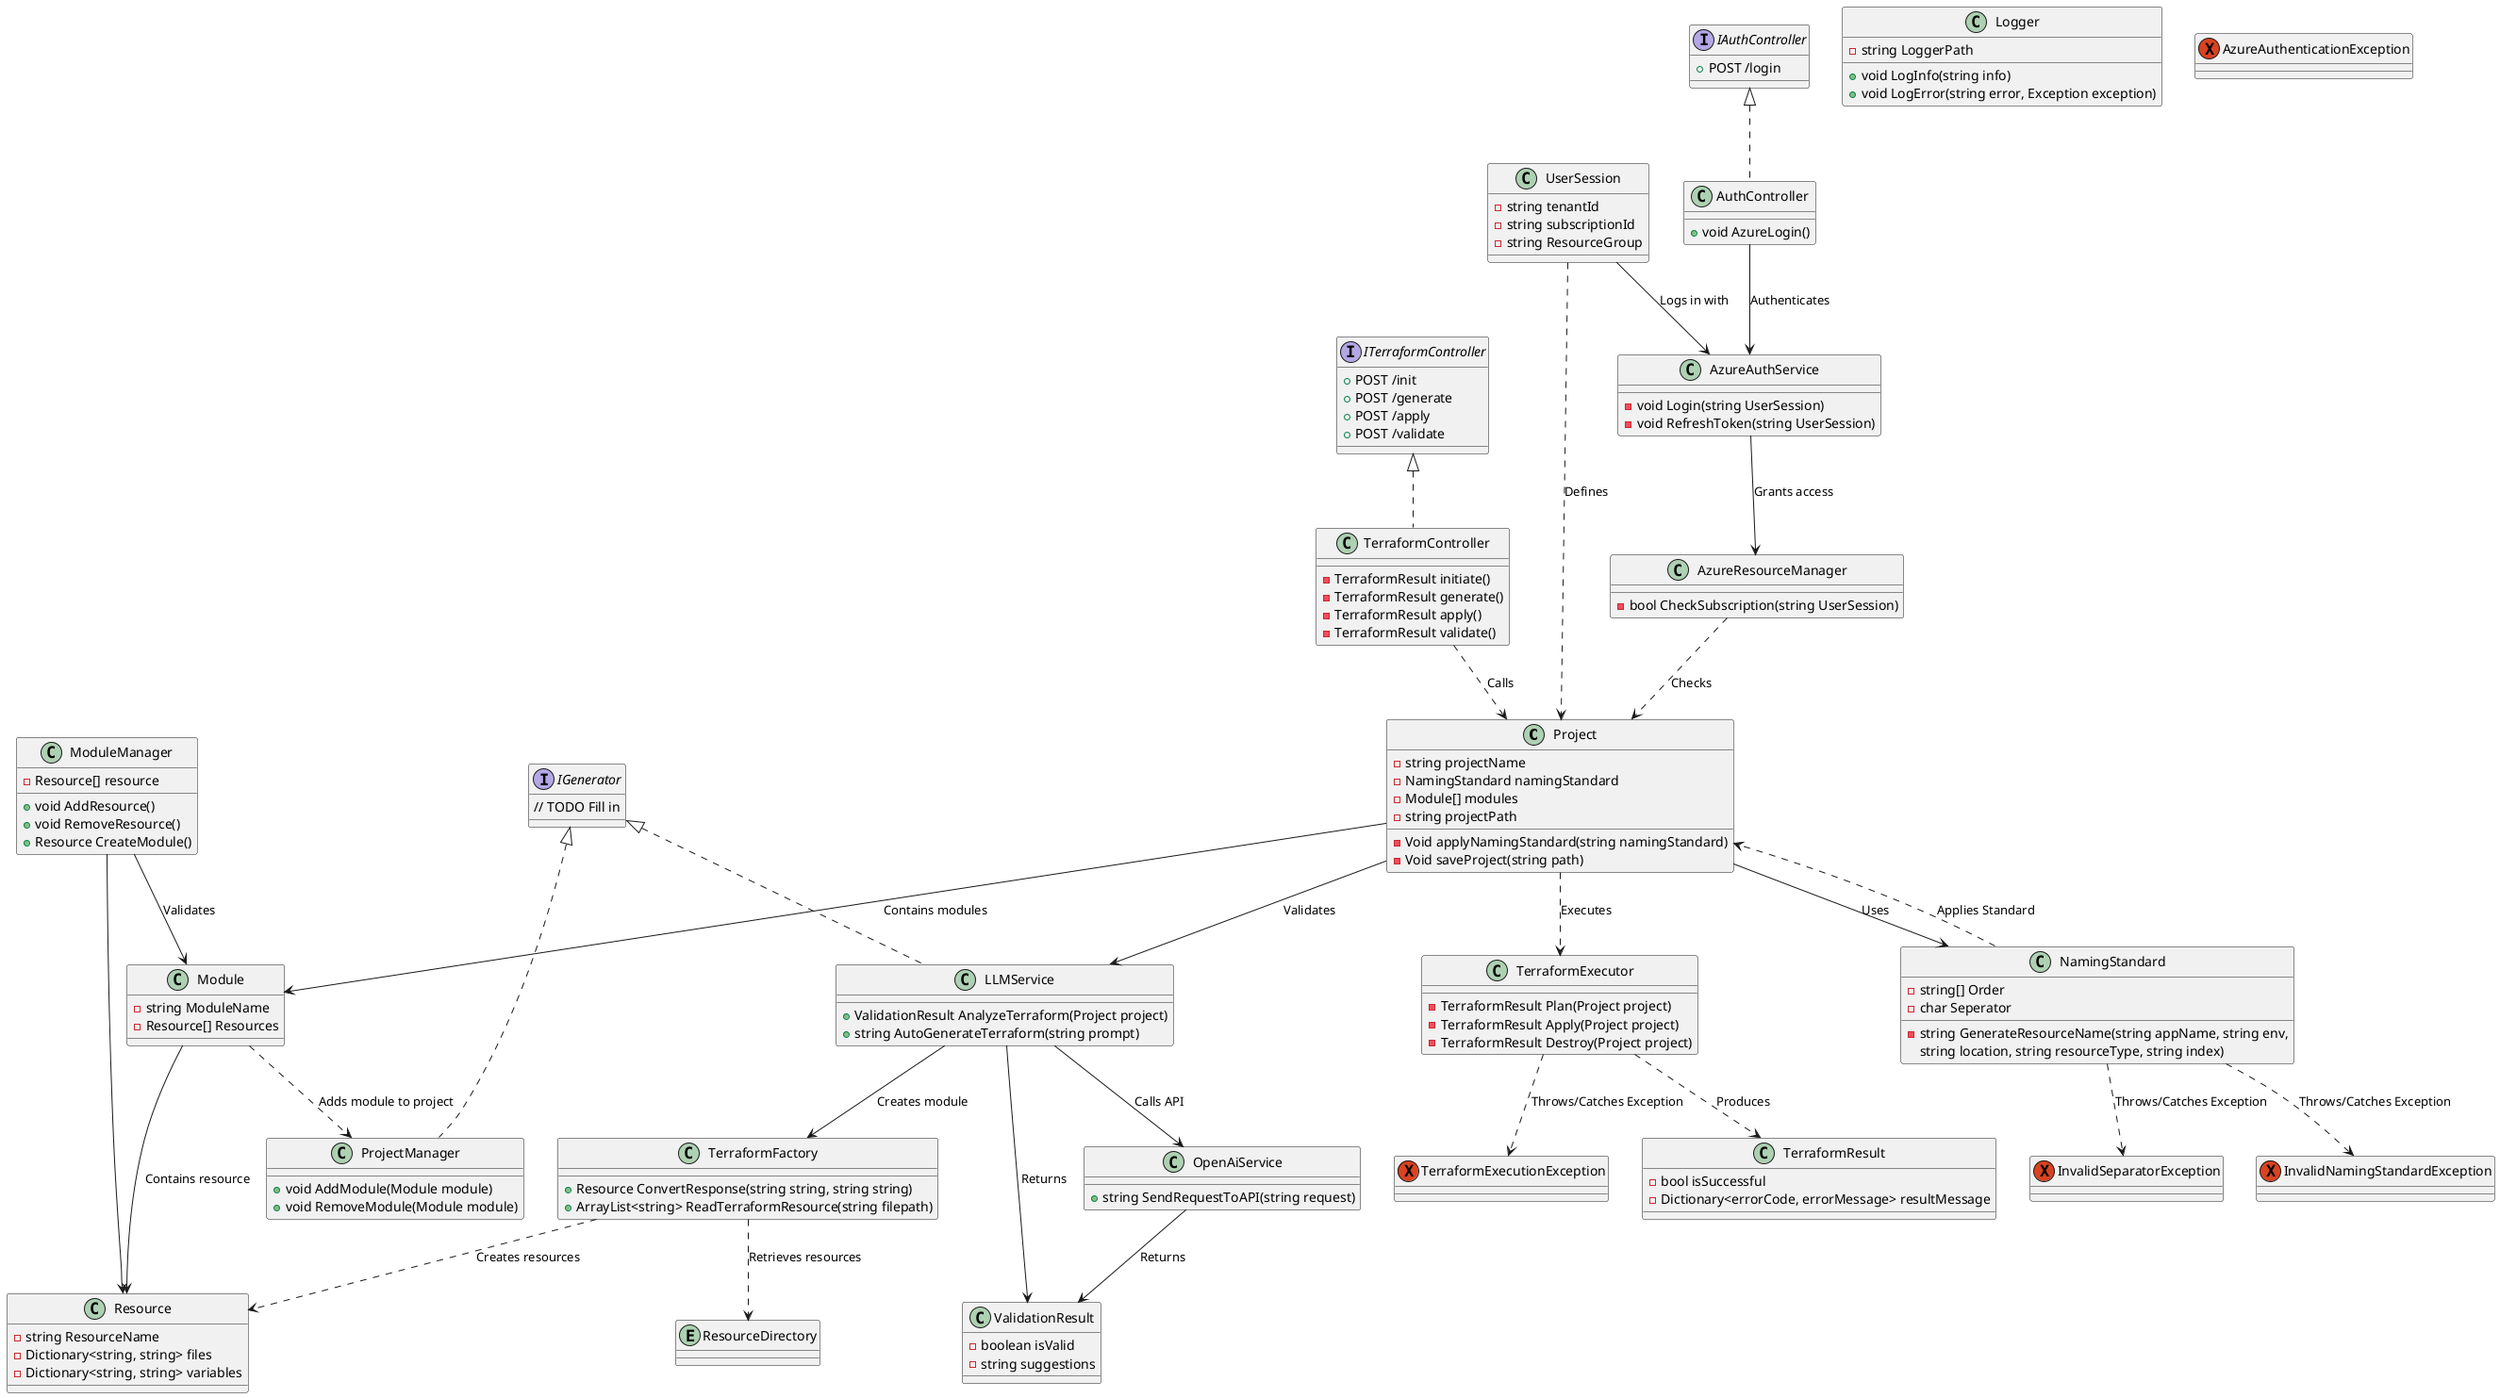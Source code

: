@startuml
'https://plantuml.com/class-diagram

/'
    INFO     Instansvariabler:
            1) private instansvariabler skal starte med liten bokstav + camelCase
            2) public instansvariabler (properties) skal starte med Stor bokstav + PascalCase
'/

class Project {
    - string projectName
    - NamingStandard namingStandard
    - Module[] modules
    - string projectPath
    - Void applyNamingStandard(string namingStandard)
    - Void saveProject(string path)
}

interface IGenerator {
    // TODO Fill in
}

class NamingStandard {
    - string[] Order
    - char Seperator
    - string GenerateResourceName(string appName, string env,
          string location, string resourceType, string index)

}

class TerraformExecutor{
    - TerraformResult Plan(Project project)
    - TerraformResult Apply(Project project)
    - TerraformResult Destroy(Project project)
}

interface ITerraformController{
    +POST /init
    +POST /generate
    +POST /apply
    +POST /validate
    ' TODO: vurdere å ha med +POST /plan og +POST /init
}

class TerraformController implements ITerraformController{
    - TerraformResult initiate()
    - TerraformResult generate()
    - TerraformResult apply()
    - TerraformResult validate()
    /' TODO: vurdere om vi skal kjøre kommandoene i applikasjonen eller i temporaryFiles.
          må vurderes etter vi finner ut hvordan vi håndterer State-filer '/
}

' TODO: lag en TerraformController klasse her (da vi kun har interface nå)____

class TerraformResult{
    - bool isSuccessful
    - Dictionary<errorCode, errorMessage> resultMessage
}

class AzureResourceManager{
    - bool CheckSubscription(string UserSession)

}

class AzureAuthService{
   - void Login(string UserSession)
   - void RefreshToken(string UserSession)
}


/' TODO:     Dobbeltsjekke at dette er riktig.
            Skal det egentlig være en klasse eller er interface greit?
'/
interface IAuthController{
    + POST /login
}

class AuthController implements IAuthController{
    + void AzureLogin()
}

class UserSession{
    - string tenantId
    - string subscriptionId
    - string ResourceGroup
}


class Logger{
    - string LoggerPath
    + void LogInfo(string info)
    + void LogError(string error, Exception exception)
}

class Module{
    - string ModuleName
    - Resource[] Resources
}

class Resource{
    - string ResourceName
    - Dictionary<string, string> files
    - Dictionary<string, string> variables
}

class ProjectManager implements IGenerator{
    + void AddModule(Module module)
    + void RemoveModule(Module module)
}

class ModuleManager{
    - Resource[] resource
    + void AddResource()
    + void RemoveResource()
    + Resource CreateModule()
}

' Kun for KI-versjonen '
class LLMService implements IGenerator{
    + ValidationResult AnalyzeTerraform(Project project)
    + string AutoGenerateTerraform(string prompt)
}

class OpenAiService{
    + string SendRequestToAPI(string request)
}

' TODO: gi navn på stringene i parameteret
' skal konvertere svar fra LLM til fungerende modul/ressurs
class TerraformFactory{
    + Resource ConvertResponse(string string, string string)
    + ArrayList<string> ReadTerraformResource(string filepath)

}

class ValidationResult{
    - boolean isValid
    - string suggestions
}

entity ResourceDirectory {
}

exception       InvalidNamingStandardException
exception       InvalidSeparatorException
exception       TerraformExecutionException
exception       AzureAuthenticationException

'    TODO: skriv KOBLINGER mellom klasser/exceptions/interface under her ____
Project                     -->    Module                         :   Contains modules
Project                     -->    NamingStandard                   :   Uses
Module                    -->    Resource                           :   Contains resource
Module                    ..>    ProjectManager                   :   Adds module to project
ModuleManager             -->    Resource
ModuleManager             -->    Module                         :   Validates
' Dobbeltsjekke kobling under ?
NamingStandard              ..>     Project                         :   Applies Standard
Project                     ..>     TerraformExecutor               :   Executes
TerraformExecutor           ..>     TerraformResult                 :   Produces
UserSession                 -->     AzureAuthService                :   Logs in with
AuthController              -->     AzureAuthService                :   Authenticates
AzureAuthService            -->     AzureResourceManager            :   Grants access
AzureResourceManager        ..>     Project                         :   Checks
NamingStandard              ..>     InvalidNamingStandardException  :   Throws/Catches Exception
NamingStandard              ..>     InvalidSeparatorException       :   Throws/Catches Exception
TerraformExecutor           ..>     TerraformExecutionException     :   Throws/Catches Exception
TerraformFactory            ..>     ResourceDirectory               :   Retrieves resources
TerraformFactory            ..>     Resource                        :   Creates resources

' TODO: Dobbeltsjekke alt under denne linjen
TerraformController         ..>     Project                         :   Calls
UserSession                 ..>     Project                         :   Defines
'Under er kun for LLM-versjon
Project                     -->     LLMService                      :   Validates
LLMService                  -->     TerraformFactory                :   Creates module
LLMService                  -->     OpenAiService                   :   Calls API
OpenAiService               -->     ValidationResult                :   Returns
LLMService                  -->     ValidationResult                :   Returns


@enduml